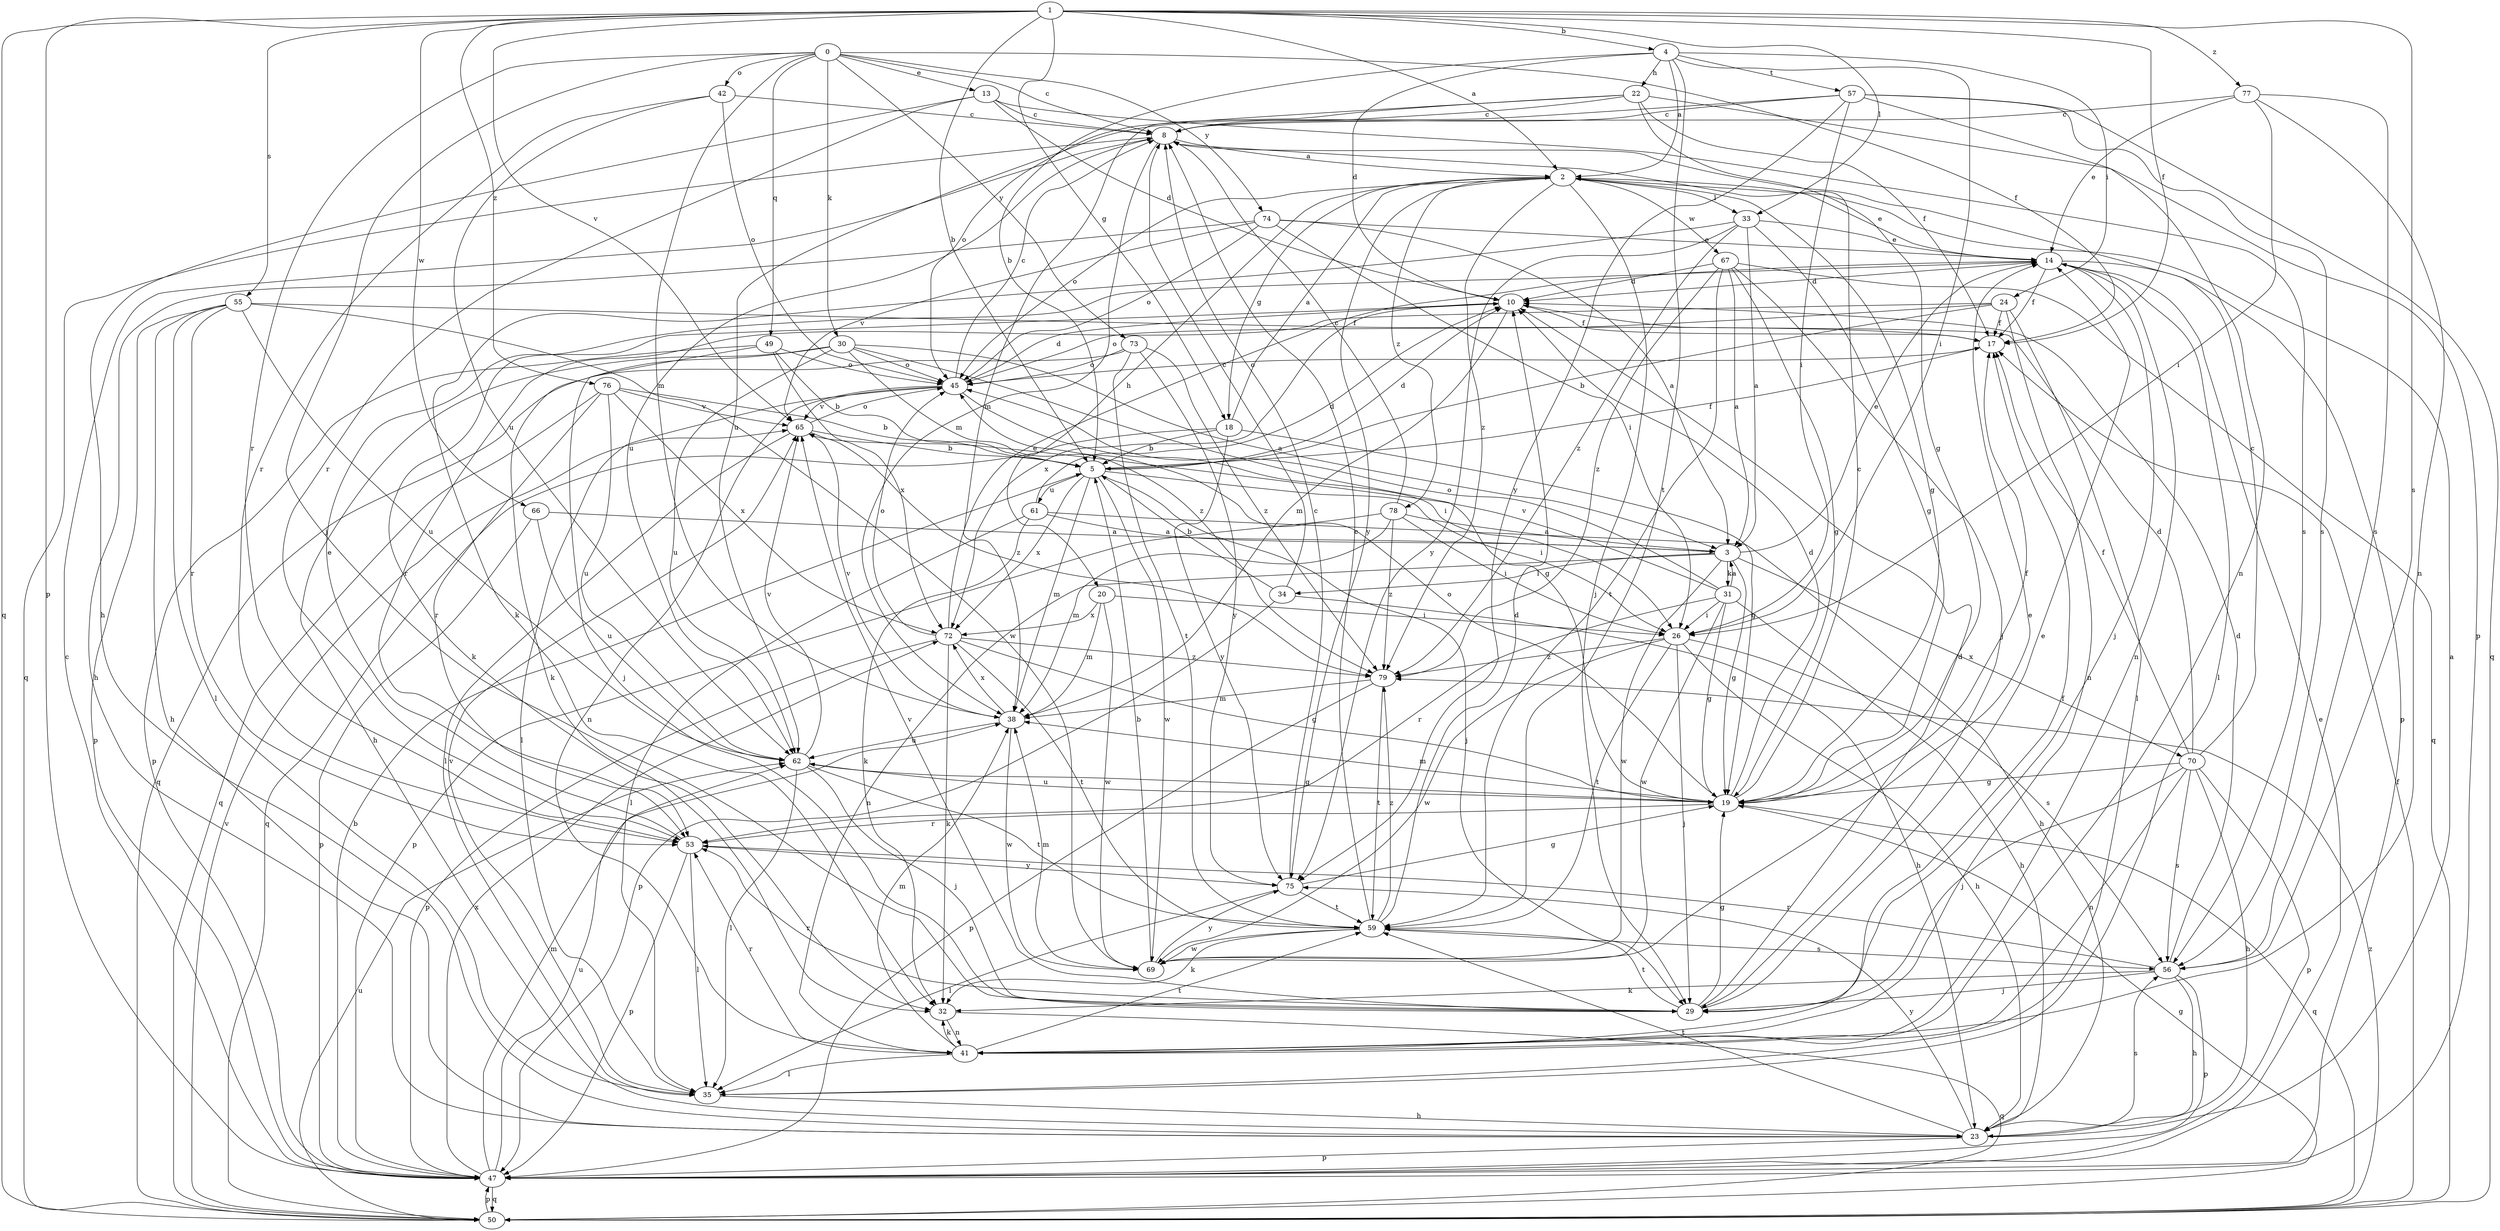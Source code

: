 strict digraph  {
0;
1;
2;
3;
4;
5;
8;
10;
13;
14;
17;
18;
19;
20;
22;
23;
24;
26;
29;
30;
31;
32;
33;
34;
35;
38;
41;
42;
45;
47;
49;
50;
53;
55;
56;
57;
59;
61;
62;
65;
66;
67;
69;
70;
72;
73;
74;
75;
76;
77;
78;
79;
0 -> 8  [label=c];
0 -> 13  [label=e];
0 -> 17  [label=f];
0 -> 29  [label=j];
0 -> 30  [label=k];
0 -> 38  [label=m];
0 -> 42  [label=o];
0 -> 49  [label=q];
0 -> 53  [label=r];
0 -> 73  [label=y];
0 -> 74  [label=y];
1 -> 2  [label=a];
1 -> 4  [label=b];
1 -> 5  [label=b];
1 -> 17  [label=f];
1 -> 18  [label=g];
1 -> 33  [label=l];
1 -> 47  [label=p];
1 -> 50  [label=q];
1 -> 55  [label=s];
1 -> 56  [label=s];
1 -> 65  [label=v];
1 -> 66  [label=w];
1 -> 76  [label=z];
1 -> 77  [label=z];
2 -> 14  [label=e];
2 -> 18  [label=g];
2 -> 19  [label=g];
2 -> 20  [label=h];
2 -> 29  [label=j];
2 -> 33  [label=l];
2 -> 45  [label=o];
2 -> 67  [label=w];
2 -> 75  [label=y];
2 -> 78  [label=z];
2 -> 79  [label=z];
3 -> 14  [label=e];
3 -> 19  [label=g];
3 -> 31  [label=k];
3 -> 34  [label=l];
3 -> 41  [label=n];
3 -> 69  [label=w];
3 -> 70  [label=x];
4 -> 2  [label=a];
4 -> 5  [label=b];
4 -> 10  [label=d];
4 -> 22  [label=h];
4 -> 24  [label=i];
4 -> 26  [label=i];
4 -> 57  [label=t];
4 -> 59  [label=t];
5 -> 10  [label=d];
5 -> 17  [label=f];
5 -> 26  [label=i];
5 -> 29  [label=j];
5 -> 38  [label=m];
5 -> 61  [label=u];
5 -> 69  [label=w];
5 -> 72  [label=x];
8 -> 2  [label=a];
8 -> 38  [label=m];
8 -> 50  [label=q];
8 -> 62  [label=u];
10 -> 17  [label=f];
10 -> 32  [label=k];
10 -> 38  [label=m];
10 -> 72  [label=x];
13 -> 8  [label=c];
13 -> 10  [label=d];
13 -> 23  [label=h];
13 -> 53  [label=r];
13 -> 56  [label=s];
14 -> 10  [label=d];
14 -> 17  [label=f];
14 -> 29  [label=j];
14 -> 35  [label=l];
14 -> 41  [label=n];
14 -> 47  [label=p];
17 -> 45  [label=o];
18 -> 2  [label=a];
18 -> 5  [label=b];
18 -> 19  [label=g];
18 -> 50  [label=q];
18 -> 75  [label=y];
19 -> 8  [label=c];
19 -> 10  [label=d];
19 -> 17  [label=f];
19 -> 38  [label=m];
19 -> 45  [label=o];
19 -> 50  [label=q];
19 -> 53  [label=r];
19 -> 62  [label=u];
20 -> 26  [label=i];
20 -> 38  [label=m];
20 -> 69  [label=w];
20 -> 72  [label=x];
22 -> 8  [label=c];
22 -> 17  [label=f];
22 -> 19  [label=g];
22 -> 38  [label=m];
22 -> 45  [label=o];
22 -> 47  [label=p];
23 -> 2  [label=a];
23 -> 47  [label=p];
23 -> 56  [label=s];
23 -> 59  [label=t];
23 -> 75  [label=y];
24 -> 5  [label=b];
24 -> 17  [label=f];
24 -> 35  [label=l];
24 -> 41  [label=n];
24 -> 45  [label=o];
24 -> 53  [label=r];
26 -> 23  [label=h];
26 -> 29  [label=j];
26 -> 56  [label=s];
26 -> 59  [label=t];
26 -> 69  [label=w];
26 -> 79  [label=z];
29 -> 10  [label=d];
29 -> 14  [label=e];
29 -> 19  [label=g];
29 -> 53  [label=r];
29 -> 59  [label=t];
29 -> 65  [label=v];
30 -> 3  [label=a];
30 -> 19  [label=g];
30 -> 23  [label=h];
30 -> 32  [label=k];
30 -> 45  [label=o];
30 -> 62  [label=u];
30 -> 79  [label=z];
31 -> 3  [label=a];
31 -> 19  [label=g];
31 -> 23  [label=h];
31 -> 26  [label=i];
31 -> 45  [label=o];
31 -> 53  [label=r];
31 -> 65  [label=v];
31 -> 69  [label=w];
32 -> 41  [label=n];
32 -> 50  [label=q];
33 -> 3  [label=a];
33 -> 14  [label=e];
33 -> 19  [label=g];
33 -> 32  [label=k];
33 -> 75  [label=y];
33 -> 79  [label=z];
34 -> 5  [label=b];
34 -> 8  [label=c];
34 -> 23  [label=h];
34 -> 47  [label=p];
35 -> 23  [label=h];
35 -> 65  [label=v];
38 -> 62  [label=u];
38 -> 65  [label=v];
38 -> 69  [label=w];
38 -> 72  [label=x];
41 -> 17  [label=f];
41 -> 32  [label=k];
41 -> 35  [label=l];
41 -> 38  [label=m];
41 -> 53  [label=r];
41 -> 59  [label=t];
42 -> 8  [label=c];
42 -> 45  [label=o];
42 -> 53  [label=r];
42 -> 62  [label=u];
45 -> 8  [label=c];
45 -> 10  [label=d];
45 -> 26  [label=i];
45 -> 35  [label=l];
45 -> 41  [label=n];
45 -> 65  [label=v];
47 -> 5  [label=b];
47 -> 8  [label=c];
47 -> 14  [label=e];
47 -> 38  [label=m];
47 -> 50  [label=q];
47 -> 62  [label=u];
47 -> 72  [label=x];
49 -> 5  [label=b];
49 -> 29  [label=j];
49 -> 45  [label=o];
49 -> 47  [label=p];
49 -> 72  [label=x];
50 -> 17  [label=f];
50 -> 19  [label=g];
50 -> 47  [label=p];
50 -> 62  [label=u];
50 -> 65  [label=v];
50 -> 79  [label=z];
53 -> 14  [label=e];
53 -> 35  [label=l];
53 -> 47  [label=p];
53 -> 75  [label=y];
55 -> 17  [label=f];
55 -> 23  [label=h];
55 -> 35  [label=l];
55 -> 47  [label=p];
55 -> 53  [label=r];
55 -> 62  [label=u];
55 -> 69  [label=w];
56 -> 10  [label=d];
56 -> 23  [label=h];
56 -> 29  [label=j];
56 -> 32  [label=k];
56 -> 47  [label=p];
56 -> 53  [label=r];
57 -> 8  [label=c];
57 -> 26  [label=i];
57 -> 41  [label=n];
57 -> 50  [label=q];
57 -> 56  [label=s];
57 -> 62  [label=u];
57 -> 75  [label=y];
59 -> 8  [label=c];
59 -> 10  [label=d];
59 -> 32  [label=k];
59 -> 56  [label=s];
59 -> 69  [label=w];
59 -> 79  [label=z];
61 -> 3  [label=a];
61 -> 10  [label=d];
61 -> 23  [label=h];
61 -> 32  [label=k];
61 -> 35  [label=l];
62 -> 19  [label=g];
62 -> 29  [label=j];
62 -> 35  [label=l];
62 -> 59  [label=t];
62 -> 65  [label=v];
65 -> 5  [label=b];
65 -> 35  [label=l];
65 -> 45  [label=o];
65 -> 79  [label=z];
66 -> 3  [label=a];
66 -> 47  [label=p];
66 -> 62  [label=u];
67 -> 3  [label=a];
67 -> 10  [label=d];
67 -> 19  [label=g];
67 -> 29  [label=j];
67 -> 50  [label=q];
67 -> 59  [label=t];
67 -> 79  [label=z];
69 -> 5  [label=b];
69 -> 14  [label=e];
69 -> 38  [label=m];
69 -> 75  [label=y];
70 -> 8  [label=c];
70 -> 10  [label=d];
70 -> 17  [label=f];
70 -> 19  [label=g];
70 -> 23  [label=h];
70 -> 29  [label=j];
70 -> 41  [label=n];
70 -> 47  [label=p];
70 -> 56  [label=s];
72 -> 14  [label=e];
72 -> 19  [label=g];
72 -> 32  [label=k];
72 -> 45  [label=o];
72 -> 47  [label=p];
72 -> 59  [label=t];
72 -> 79  [label=z];
73 -> 45  [label=o];
73 -> 50  [label=q];
73 -> 59  [label=t];
73 -> 75  [label=y];
73 -> 79  [label=z];
74 -> 3  [label=a];
74 -> 14  [label=e];
74 -> 23  [label=h];
74 -> 26  [label=i];
74 -> 45  [label=o];
74 -> 65  [label=v];
75 -> 8  [label=c];
75 -> 19  [label=g];
75 -> 35  [label=l];
75 -> 59  [label=t];
76 -> 5  [label=b];
76 -> 50  [label=q];
76 -> 53  [label=r];
76 -> 62  [label=u];
76 -> 65  [label=v];
76 -> 72  [label=x];
77 -> 8  [label=c];
77 -> 14  [label=e];
77 -> 26  [label=i];
77 -> 41  [label=n];
77 -> 56  [label=s];
78 -> 3  [label=a];
78 -> 8  [label=c];
78 -> 26  [label=i];
78 -> 38  [label=m];
78 -> 47  [label=p];
78 -> 79  [label=z];
79 -> 38  [label=m];
79 -> 47  [label=p];
79 -> 59  [label=t];
}
